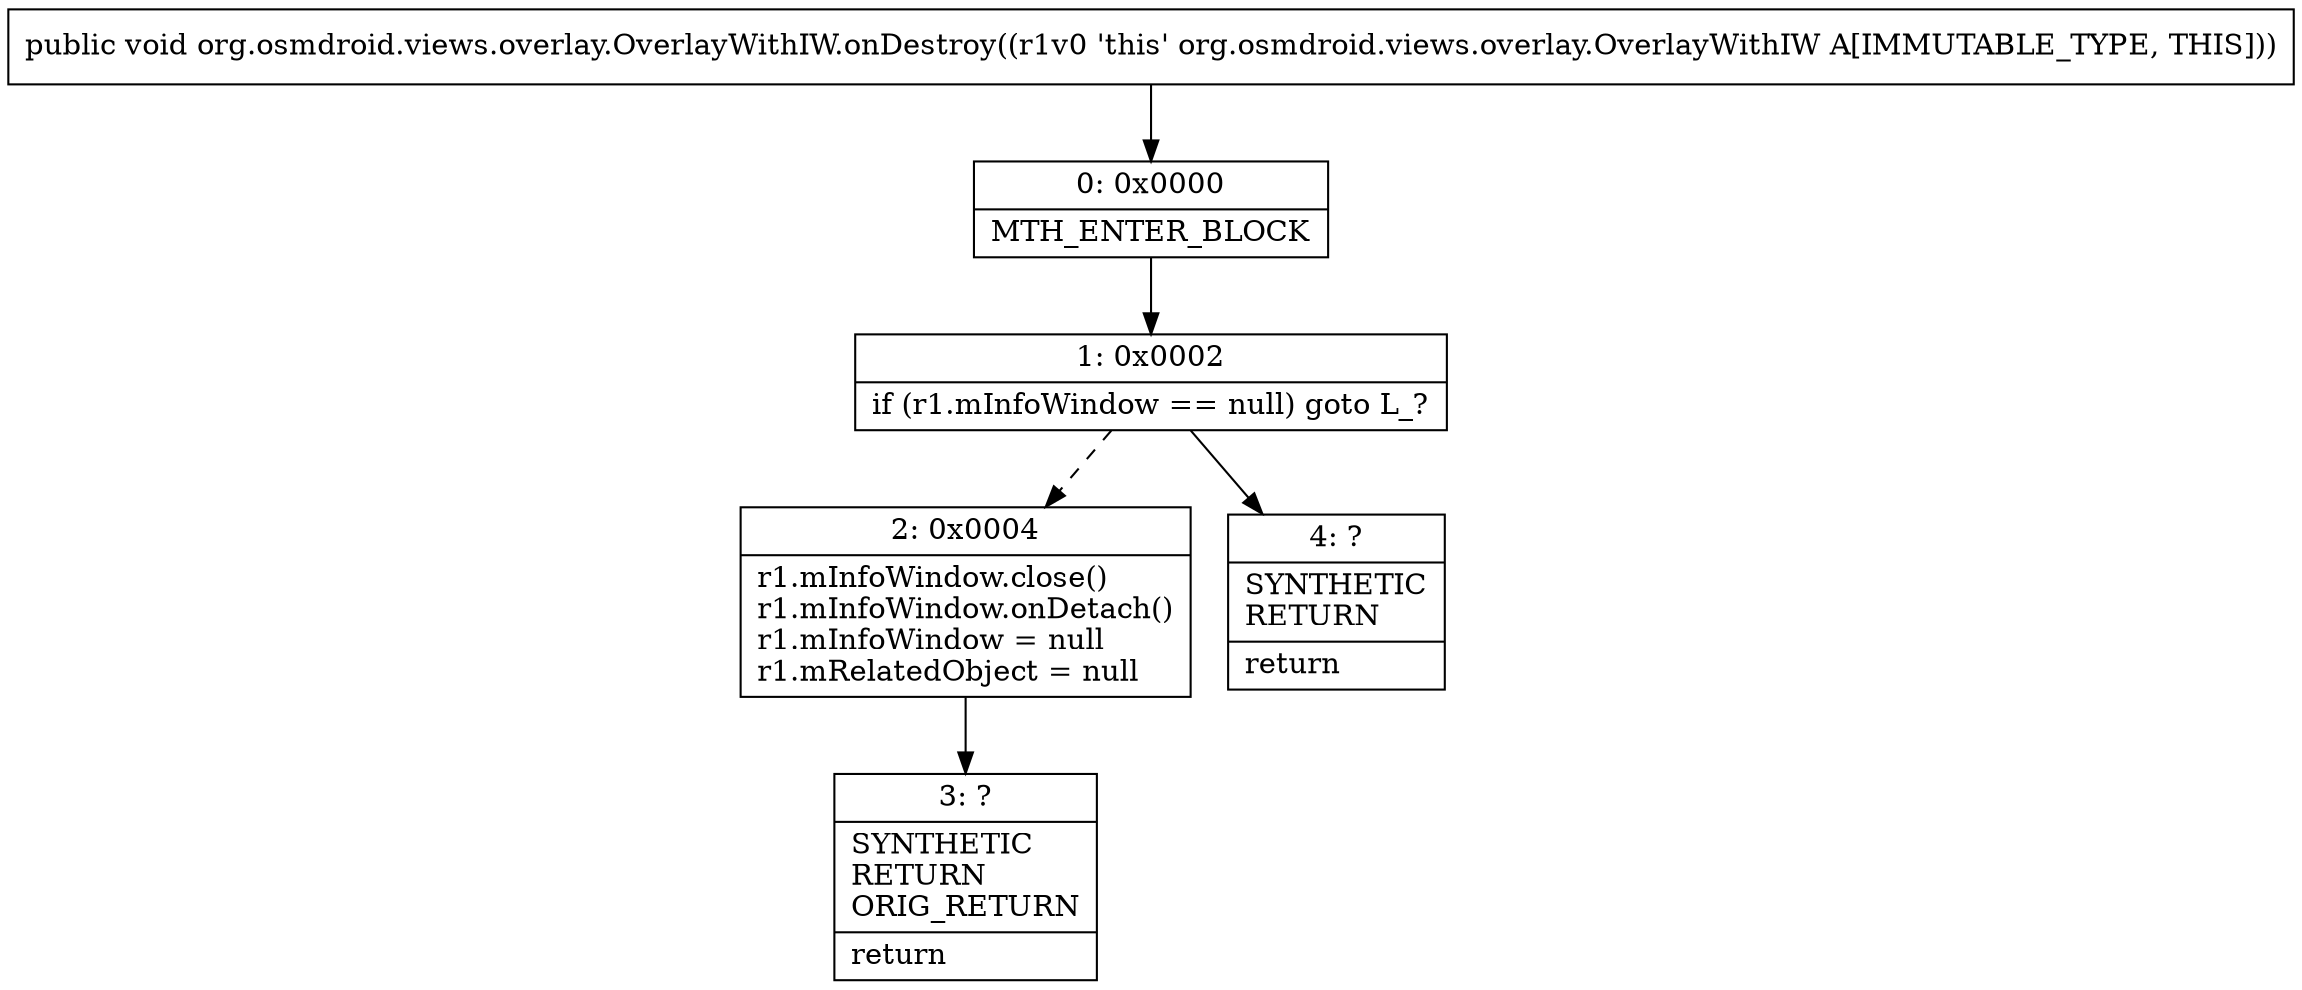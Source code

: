 digraph "CFG fororg.osmdroid.views.overlay.OverlayWithIW.onDestroy()V" {
Node_0 [shape=record,label="{0\:\ 0x0000|MTH_ENTER_BLOCK\l}"];
Node_1 [shape=record,label="{1\:\ 0x0002|if (r1.mInfoWindow == null) goto L_?\l}"];
Node_2 [shape=record,label="{2\:\ 0x0004|r1.mInfoWindow.close()\lr1.mInfoWindow.onDetach()\lr1.mInfoWindow = null\lr1.mRelatedObject = null\l}"];
Node_3 [shape=record,label="{3\:\ ?|SYNTHETIC\lRETURN\lORIG_RETURN\l|return\l}"];
Node_4 [shape=record,label="{4\:\ ?|SYNTHETIC\lRETURN\l|return\l}"];
MethodNode[shape=record,label="{public void org.osmdroid.views.overlay.OverlayWithIW.onDestroy((r1v0 'this' org.osmdroid.views.overlay.OverlayWithIW A[IMMUTABLE_TYPE, THIS])) }"];
MethodNode -> Node_0;
Node_0 -> Node_1;
Node_1 -> Node_2[style=dashed];
Node_1 -> Node_4;
Node_2 -> Node_3;
}

